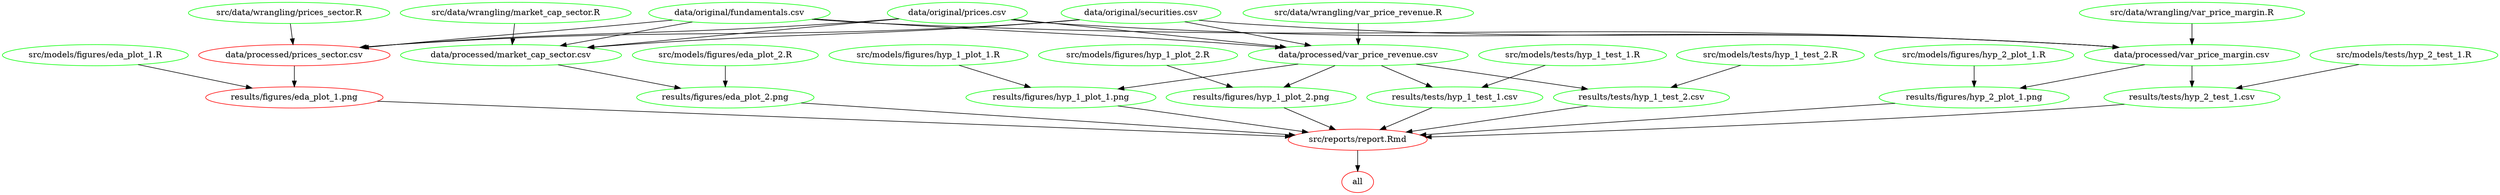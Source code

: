digraph G {
n2[label="all", color="red"];
n8[label="data/original/fundamentals.csv", color="green"];
n9[label="data/original/prices.csv", color="green"];
n10[label="data/original/securities.csv", color="green"];
n13[label="data/processed/market_cap_sector.csv", color="green"];
n6[label="data/processed/prices_sector.csv", color="red"];
n23[label="data/processed/var_price_margin.csv", color="green"];
n17[label="data/processed/var_price_revenue.csv", color="green"];
n4[label="results/figures/eda_plot_1.png", color="red"];
n11[label="results/figures/eda_plot_2.png", color="green"];
n15[label="results/figures/hyp_1_plot_1.png", color="green"];
n19[label="results/figures/hyp_1_plot_2.png", color="green"];
n21[label="results/figures/hyp_2_plot_1.png", color="green"];
n25[label="results/tests/hyp_1_test_1.csv", color="green"];
n27[label="results/tests/hyp_1_test_2.csv", color="green"];
n29[label="results/tests/hyp_2_test_1.csv", color="green"];
n14[label="src/data/wrangling/market_cap_sector.R", color="green"];
n7[label="src/data/wrangling/prices_sector.R", color="green"];
n24[label="src/data/wrangling/var_price_margin.R", color="green"];
n18[label="src/data/wrangling/var_price_revenue.R", color="green"];
n5[label="src/models/figures/eda_plot_1.R", color="green"];
n12[label="src/models/figures/eda_plot_2.R", color="green"];
n16[label="src/models/figures/hyp_1_plot_1.R", color="green"];
n20[label="src/models/figures/hyp_1_plot_2.R", color="green"];
n22[label="src/models/figures/hyp_2_plot_1.R", color="green"];
n26[label="src/models/tests/hyp_1_test_1.R", color="green"];
n28[label="src/models/tests/hyp_1_test_2.R", color="green"];
n30[label="src/models/tests/hyp_2_test_1.R", color="green"];
n3[label="src/reports/report.Rmd", color="red"];
n3 -> n2 ; 
n8 -> n13 ; 
n9 -> n13 ; 
n10 -> n13 ; 
n14 -> n13 ; 
n8 -> n6 ; 
n9 -> n6 ; 
n10 -> n6 ; 
n7 -> n6 ; 
n8 -> n23 ; 
n9 -> n23 ; 
n10 -> n23 ; 
n24 -> n23 ; 
n8 -> n17 ; 
n9 -> n17 ; 
n10 -> n17 ; 
n18 -> n17 ; 
n6 -> n4 ; 
n5 -> n4 ; 
n13 -> n11 ; 
n12 -> n11 ; 
n17 -> n15 ; 
n16 -> n15 ; 
n17 -> n19 ; 
n20 -> n19 ; 
n23 -> n21 ; 
n22 -> n21 ; 
n17 -> n25 ; 
n26 -> n25 ; 
n17 -> n27 ; 
n28 -> n27 ; 
n23 -> n29 ; 
n30 -> n29 ; 
n4 -> n3 ; 
n11 -> n3 ; 
n15 -> n3 ; 
n19 -> n3 ; 
n21 -> n3 ; 
n25 -> n3 ; 
n27 -> n3 ; 
n29 -> n3 ; 
}
